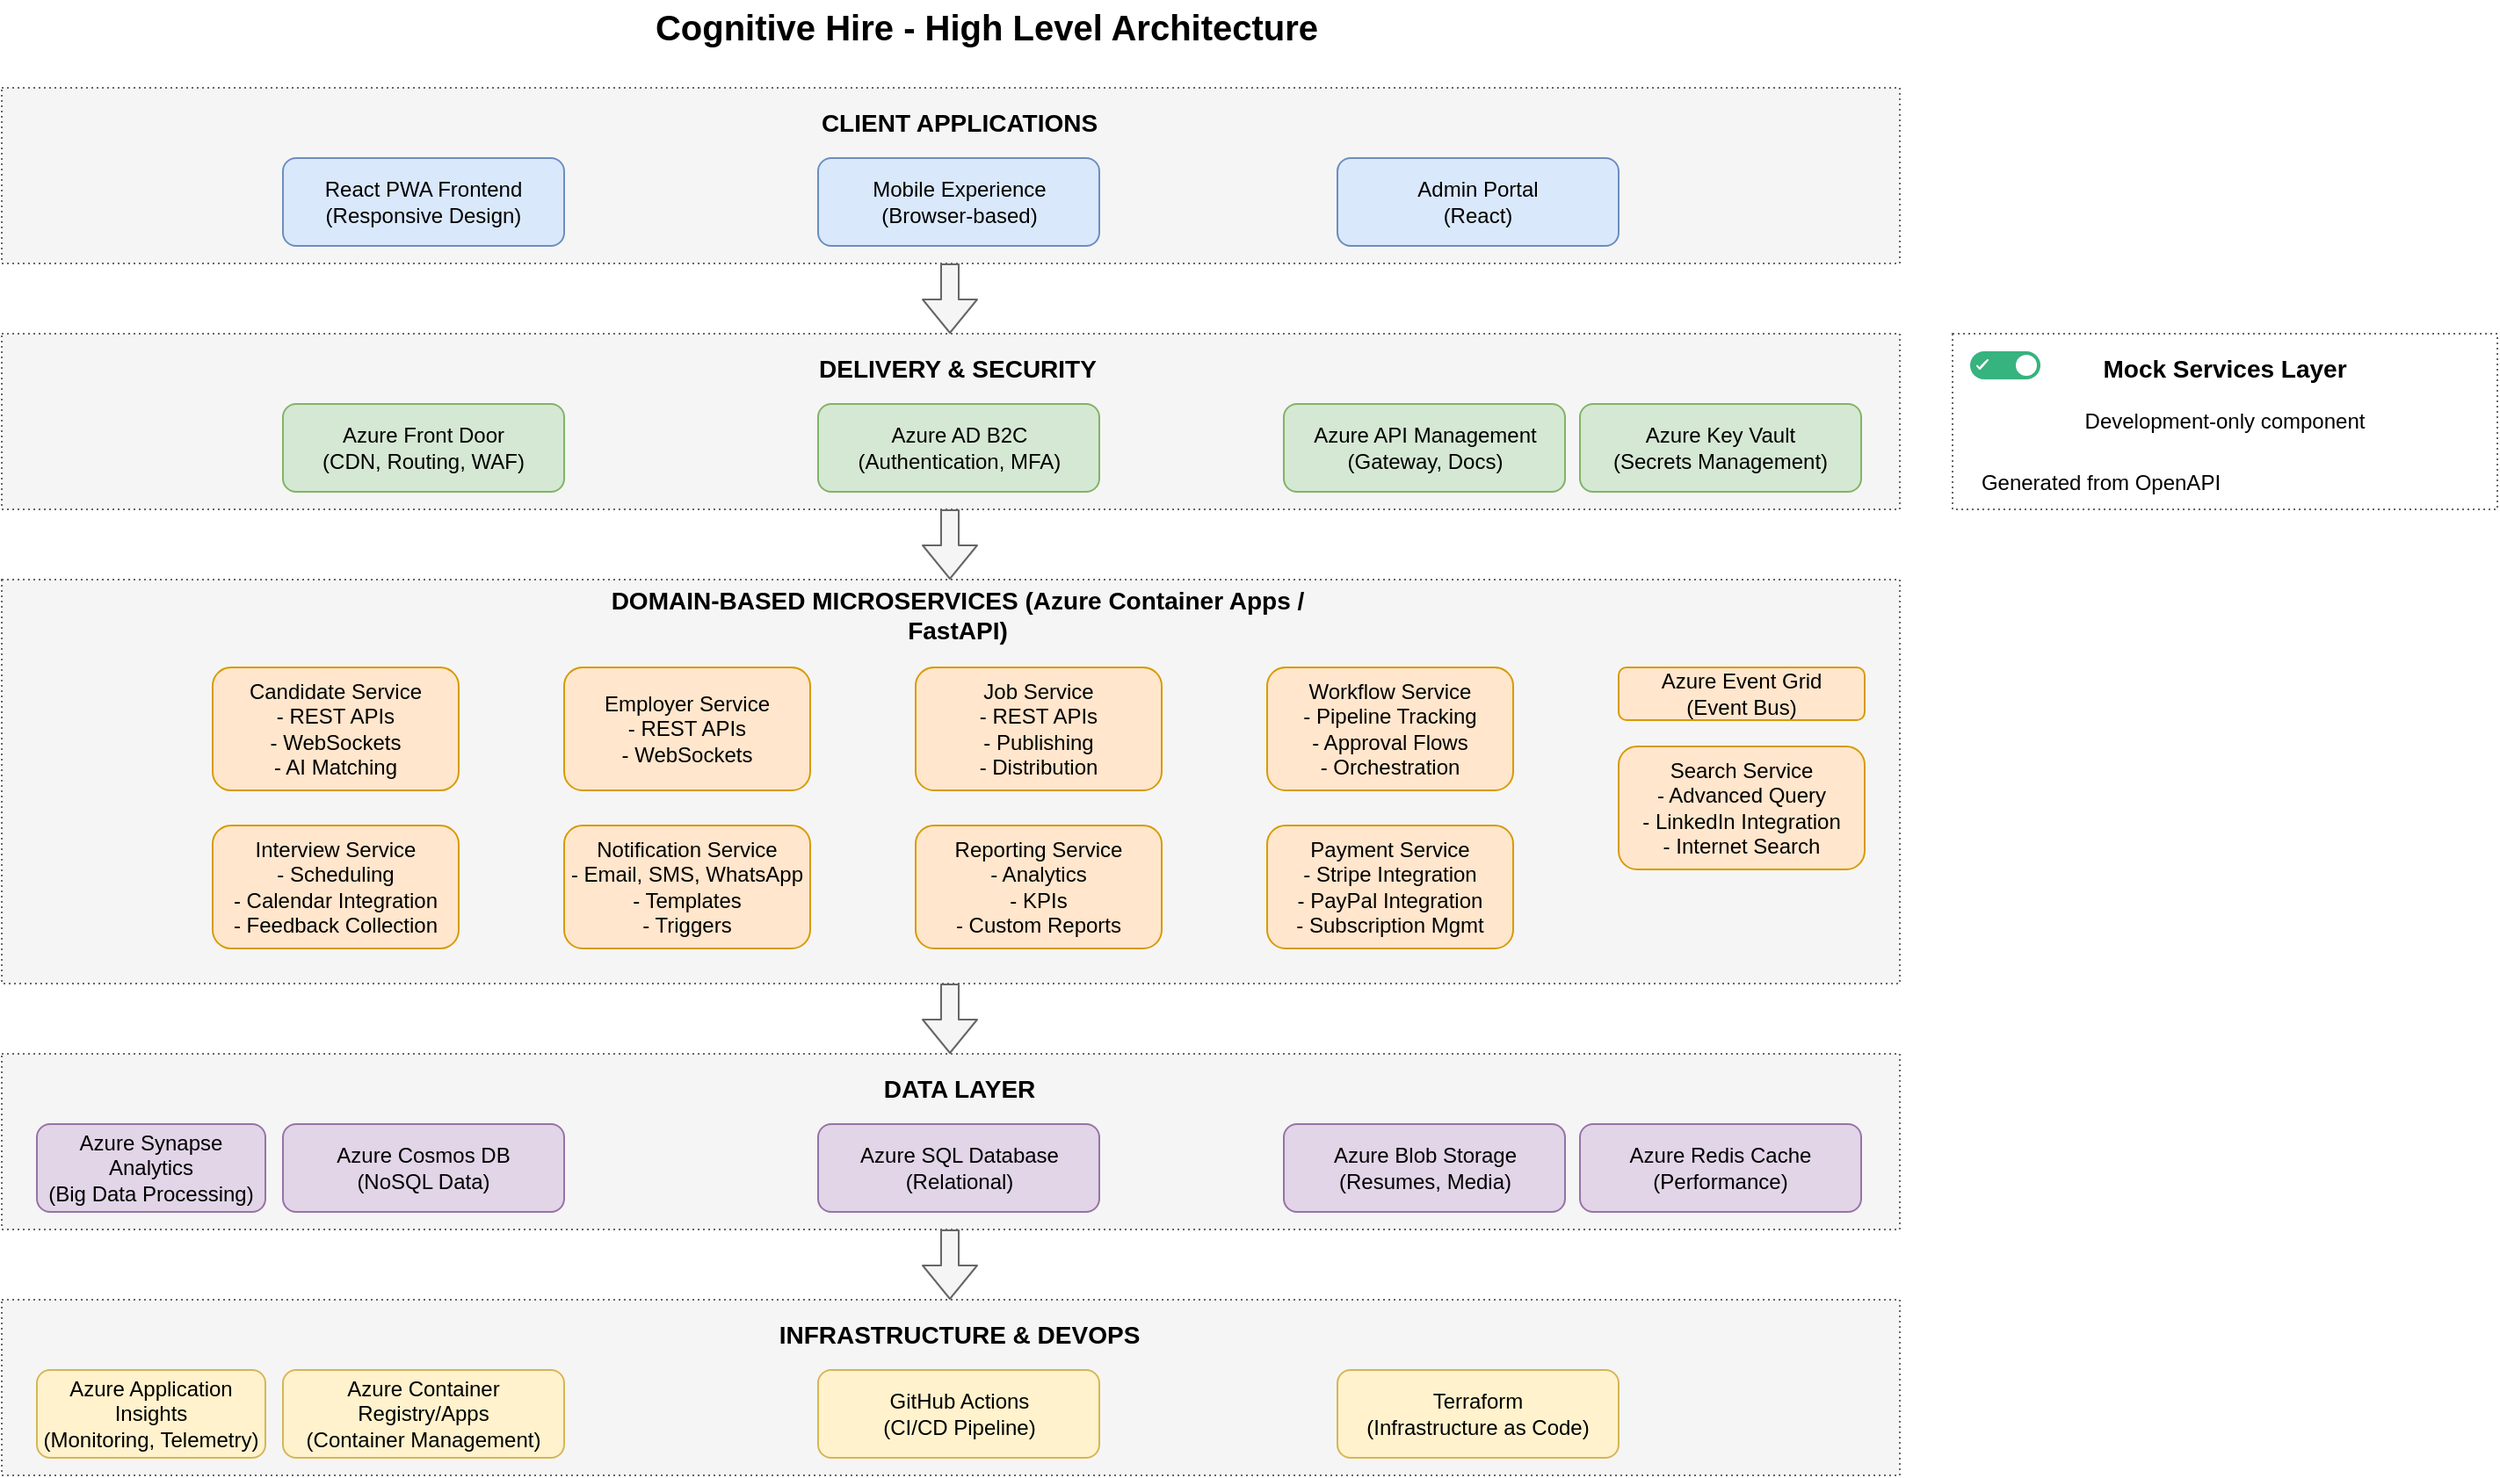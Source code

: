 <mxfile>
    <diagram id="U1vcYQol0Dq-Bb2WOaCl" name="Page-1">
        <mxGraphModel dx="574" dy="817" grid="1" gridSize="10" guides="1" tooltips="1" connect="1" arrows="1" fold="1" page="1" pageScale="1" pageWidth="827" pageHeight="1169" background="none" math="0" shadow="0">
            <root>
                <mxCell id="0"/>
                <mxCell id="1" parent="0"/>
                <mxCell id="2" value="Cognitive Hire - High Level Architecture" style="text;html=1;strokeColor=none;fillColor=none;align=center;verticalAlign=middle;whiteSpace=wrap;rounded=0;fontSize=20;fontStyle=1" parent="1" vertex="1">
                    <mxGeometry x="399.5" y="20" width="400.5" height="30" as="geometry"/>
                </mxCell>
                <mxCell id="3" value="" style="rounded=0;whiteSpace=wrap;html=1;fillColor=#F5F5F5;strokeColor=#666666;dashed=1;dashPattern=1 2;fontSize=12;" parent="1" vertex="1">
                    <mxGeometry x="40" y="70" width="1080" height="100" as="geometry"/>
                </mxCell>
                <mxCell id="4" value="CLIENT APPLICATIONS" style="text;html=1;strokeColor=none;fillColor=none;align=center;verticalAlign=middle;whiteSpace=wrap;rounded=0;fontStyle=1;fontSize=14;" parent="1" vertex="1">
                    <mxGeometry x="469.5" y="80" width="230" height="20" as="geometry"/>
                </mxCell>
                <mxCell id="5" value="React PWA Frontend&lt;br&gt;(Responsive Design)" style="rounded=1;whiteSpace=wrap;html=1;fillColor=#dae8fc;strokeColor=#6c8ebf;" parent="1" vertex="1">
                    <mxGeometry x="200" y="110" width="160" height="50" as="geometry"/>
                </mxCell>
                <mxCell id="6" value="Mobile Experience&lt;br&gt;(Browser-based)" style="rounded=1;whiteSpace=wrap;html=1;fillColor=#dae8fc;strokeColor=#6c8ebf;" parent="1" vertex="1">
                    <mxGeometry x="504.5" y="110" width="160" height="50" as="geometry"/>
                </mxCell>
                <mxCell id="7" value="Admin Portal&lt;br&gt;(React)" style="rounded=1;whiteSpace=wrap;html=1;fillColor=#dae8fc;strokeColor=#6c8ebf;" parent="1" vertex="1">
                    <mxGeometry x="800" y="110" width="160" height="50" as="geometry"/>
                </mxCell>
                <mxCell id="8" value="" style="shape=flexArrow;endArrow=classic;html=1;fillColor=#f5f5f5;strokeColor=#666666;" parent="1" edge="1">
                    <mxGeometry width="50" height="50" relative="1" as="geometry">
                        <mxPoint x="579.5" y="170" as="sourcePoint"/>
                        <mxPoint x="579.5" y="210" as="targetPoint"/>
                    </mxGeometry>
                </mxCell>
                <mxCell id="9" value="" style="rounded=0;whiteSpace=wrap;html=1;fillColor=#F5F5F5;strokeColor=#666666;dashed=1;dashPattern=1 2;" parent="1" vertex="1">
                    <mxGeometry x="40" y="210" width="1080" height="100" as="geometry"/>
                </mxCell>
                <mxCell id="10" value="DELIVERY &amp; SECURITY" style="text;html=1;strokeColor=none;fillColor=none;align=center;verticalAlign=middle;whiteSpace=wrap;rounded=0;fontStyle=1;fontSize=14;" parent="1" vertex="1">
                    <mxGeometry x="479" y="220" width="210" height="20" as="geometry"/>
                </mxCell>
                <mxCell id="11" value="Azure Front Door&lt;br&gt;(CDN, Routing, WAF)" style="rounded=1;whiteSpace=wrap;html=1;fillColor=#d5e8d4;strokeColor=#82b366;" parent="1" vertex="1">
                    <mxGeometry x="200" y="250" width="160" height="50" as="geometry"/>
                </mxCell>
                <mxCell id="12" value="Azure AD B2C&lt;br&gt;(Authentication, MFA)" style="rounded=1;whiteSpace=wrap;html=1;fillColor=#d5e8d4;strokeColor=#82b366;" parent="1" vertex="1">
                    <mxGeometry x="504.5" y="250" width="160" height="50" as="geometry"/>
                </mxCell>
                <mxCell id="13" value="Azure API Management&lt;br&gt;(Gateway, Docs)" style="rounded=1;whiteSpace=wrap;html=1;fillColor=#d5e8d4;strokeColor=#82b366;" parent="1" vertex="1">
                    <mxGeometry x="769.5" y="250" width="160" height="50" as="geometry"/>
                </mxCell>
                <mxCell id="14" value="" style="shape=flexArrow;endArrow=classic;html=1;fillColor=#f5f5f5;strokeColor=#666666;" parent="1" edge="1">
                    <mxGeometry width="50" height="50" relative="1" as="geometry">
                        <mxPoint x="579.5" y="310" as="sourcePoint"/>
                        <mxPoint x="579.5" y="350" as="targetPoint"/>
                    </mxGeometry>
                </mxCell>
                <mxCell id="15" value="" style="rounded=0;whiteSpace=wrap;html=1;fillColor=#F5F5F5;strokeColor=#666666;dashed=1;dashPattern=1 2;" parent="1" vertex="1">
                    <mxGeometry x="40" y="350" width="1080" height="230" as="geometry"/>
                </mxCell>
                <mxCell id="16" value="DOMAIN-BASED MICROSERVICES (Azure Container Apps / FastAPI)" style="text;html=1;strokeColor=none;fillColor=none;align=center;verticalAlign=middle;whiteSpace=wrap;rounded=0;fontStyle=1;fontSize=14;" parent="1" vertex="1">
                    <mxGeometry x="379" y="360" width="410" height="20" as="geometry"/>
                </mxCell>
                <mxCell id="17" value="Candidate Service&lt;br&gt;- REST APIs&lt;br&gt;- WebSockets&lt;br&gt;- AI Matching" style="rounded=1;whiteSpace=wrap;html=1;fillColor=#ffe6cc;strokeColor=#d79b00;" parent="1" vertex="1">
                    <mxGeometry x="160" y="400" width="140" height="70" as="geometry"/>
                </mxCell>
                <mxCell id="18" value="Employer Service&lt;br&gt;- REST APIs&lt;br&gt;- WebSockets" style="rounded=1;whiteSpace=wrap;html=1;fillColor=#ffe6cc;strokeColor=#d79b00;" parent="1" vertex="1">
                    <mxGeometry x="360" y="400" width="140" height="70" as="geometry"/>
                </mxCell>
                <mxCell id="19" value="Job Service&lt;br&gt;- REST APIs&lt;br&gt;- Publishing&lt;br&gt;- Distribution" style="rounded=1;whiteSpace=wrap;html=1;fillColor=#ffe6cc;strokeColor=#d79b00;" parent="1" vertex="1">
                    <mxGeometry x="560" y="400" width="140" height="70" as="geometry"/>
                </mxCell>
                <mxCell id="20" value="Workflow Service&lt;br&gt;- Pipeline Tracking&lt;br&gt;- Approval Flows&lt;br&gt;- Orchestration" style="rounded=1;whiteSpace=wrap;html=1;fillColor=#ffe6cc;strokeColor=#d79b00;" parent="1" vertex="1">
                    <mxGeometry x="760" y="400" width="140" height="70" as="geometry"/>
                </mxCell>
                <mxCell id="21" value="Interview Service&lt;br&gt;- Scheduling&lt;br&gt;- Calendar Integration&lt;br&gt;- Feedback Collection" style="rounded=1;whiteSpace=wrap;html=1;fillColor=#ffe6cc;strokeColor=#d79b00;" parent="1" vertex="1">
                    <mxGeometry x="160" y="490" width="140" height="70" as="geometry"/>
                </mxCell>
                <mxCell id="22" value="Notification Service&lt;br&gt;- Email, SMS, WhatsApp&lt;br&gt;- Templates&lt;br&gt;- Triggers" style="rounded=1;whiteSpace=wrap;html=1;fillColor=#ffe6cc;strokeColor=#d79b00;" parent="1" vertex="1">
                    <mxGeometry x="360" y="490" width="140" height="70" as="geometry"/>
                </mxCell>
                <mxCell id="23" value="Reporting Service&lt;br&gt;- Analytics&lt;br&gt;- KPIs&lt;br&gt;- Custom Reports" style="rounded=1;whiteSpace=wrap;html=1;fillColor=#ffe6cc;strokeColor=#d79b00;" parent="1" vertex="1">
                    <mxGeometry x="560" y="490" width="140" height="70" as="geometry"/>
                </mxCell>
                <mxCell id="24" value="Payment Service&lt;br&gt;- Stripe Integration&lt;br&gt;- PayPal Integration&lt;br&gt;- Subscription Mgmt" style="rounded=1;whiteSpace=wrap;html=1;fillColor=#ffe6cc;strokeColor=#d79b00;" parent="1" vertex="1">
                    <mxGeometry x="760" y="490" width="140" height="70" as="geometry"/>
                </mxCell>
                <mxCell id="25" value="Search Service&lt;br&gt;- Advanced Query&lt;br&gt;- LinkedIn Integration&lt;br&gt;- Internet Search" style="rounded=1;whiteSpace=wrap;html=1;fillColor=#ffe6cc;strokeColor=#d79b00;" parent="1" vertex="1">
                    <mxGeometry x="960" y="445" width="140" height="70" as="geometry"/>
                </mxCell>
                <mxCell id="26" value="" style="shape=flexArrow;endArrow=classic;html=1;fillColor=#f5f5f5;strokeColor=#666666;" parent="1" edge="1">
                    <mxGeometry width="50" height="50" relative="1" as="geometry">
                        <mxPoint x="579.5" y="580" as="sourcePoint"/>
                        <mxPoint x="579.5" y="620" as="targetPoint"/>
                    </mxGeometry>
                </mxCell>
                <mxCell id="27" value="" style="rounded=0;whiteSpace=wrap;html=1;fillColor=#F5F5F5;strokeColor=#666666;dashed=1;dashPattern=1 2;" parent="1" vertex="1">
                    <mxGeometry x="40" y="620" width="1080" height="100" as="geometry"/>
                </mxCell>
                <mxCell id="28" value="DATA LAYER" style="text;html=1;strokeColor=none;fillColor=none;align=center;verticalAlign=middle;whiteSpace=wrap;rounded=0;fontStyle=1;fontSize=14;" parent="1" vertex="1">
                    <mxGeometry x="504.5" y="630" width="160" height="20" as="geometry"/>
                </mxCell>
                <mxCell id="29" value="Azure Cosmos DB&lt;br&gt;(NoSQL Data)" style="rounded=1;whiteSpace=wrap;html=1;fillColor=#e1d5e7;strokeColor=#9673a6;" parent="1" vertex="1">
                    <mxGeometry x="200" y="660" width="160" height="50" as="geometry"/>
                </mxCell>
                <mxCell id="30" value="Azure SQL Database&lt;br&gt;(Relational)" style="rounded=1;whiteSpace=wrap;html=1;fillColor=#e1d5e7;strokeColor=#9673a6;" parent="1" vertex="1">
                    <mxGeometry x="504.5" y="660" width="160" height="50" as="geometry"/>
                </mxCell>
                <mxCell id="31" value="Azure Blob Storage&lt;br&gt;(Resumes, Media)" style="rounded=1;whiteSpace=wrap;html=1;fillColor=#e1d5e7;strokeColor=#9673a6;" parent="1" vertex="1">
                    <mxGeometry x="769.5" y="660" width="160" height="50" as="geometry"/>
                </mxCell>
                <mxCell id="32" value="" style="shape=flexArrow;endArrow=classic;html=1;fillColor=#f5f5f5;strokeColor=#666666;" parent="1" edge="1">
                    <mxGeometry width="50" height="50" relative="1" as="geometry">
                        <mxPoint x="579.5" y="720" as="sourcePoint"/>
                        <mxPoint x="579.5" y="760" as="targetPoint"/>
                    </mxGeometry>
                </mxCell>
                <mxCell id="33" value="" style="rounded=0;whiteSpace=wrap;html=1;fillColor=#F5F5F5;strokeColor=#666666;dashed=1;dashPattern=1 2;" parent="1" vertex="1">
                    <mxGeometry x="40" y="760" width="1080" height="100" as="geometry"/>
                </mxCell>
                <mxCell id="34" value="INFRASTRUCTURE &amp; DEVOPS" style="text;html=1;strokeColor=none;fillColor=none;align=center;verticalAlign=middle;whiteSpace=wrap;rounded=0;fontStyle=1;fontSize=14;" parent="1" vertex="1">
                    <mxGeometry x="469.5" y="770" width="230" height="20" as="geometry"/>
                </mxCell>
                <mxCell id="35" value="Azure Container Registry/Apps&lt;br&gt;(Container Management)" style="rounded=1;whiteSpace=wrap;html=1;fillColor=#fff2cc;strokeColor=#d6b656;" parent="1" vertex="1">
                    <mxGeometry x="200" y="800" width="160" height="50" as="geometry"/>
                </mxCell>
                <mxCell id="36" value="GitHub Actions&lt;br&gt;(CI/CD Pipeline)" style="rounded=1;whiteSpace=wrap;html=1;fillColor=#fff2cc;strokeColor=#d6b656;" parent="1" vertex="1">
                    <mxGeometry x="504.5" y="800" width="160" height="50" as="geometry"/>
                </mxCell>
                <mxCell id="37" value="Terraform&lt;br&gt;(Infrastructure as Code)" style="rounded=1;whiteSpace=wrap;html=1;fillColor=#fff2cc;strokeColor=#d6b656;" parent="1" vertex="1">
                    <mxGeometry x="800" y="800" width="160" height="50" as="geometry"/>
                </mxCell>
                <mxCell id="38" value="Azure Key Vault&lt;br&gt;(Secrets Management)" style="rounded=1;whiteSpace=wrap;html=1;fillColor=#d5e8d4;strokeColor=#82b366;" parent="1" vertex="1">
                    <mxGeometry x="938" y="250" width="160" height="50" as="geometry"/>
                </mxCell>
                <mxCell id="39" value="Azure Redis Cache&lt;br&gt;(Performance)" style="rounded=1;whiteSpace=wrap;html=1;fillColor=#e1d5e7;strokeColor=#9673a6;" parent="1" vertex="1">
                    <mxGeometry x="938" y="660" width="160" height="50" as="geometry"/>
                </mxCell>
                <mxCell id="40" value="Azure Application Insights&lt;br&gt;(Monitoring, Telemetry)" style="rounded=1;whiteSpace=wrap;html=1;fillColor=#fff2cc;strokeColor=#d6b656;" parent="1" vertex="1">
                    <mxGeometry x="60" y="800" width="130" height="50" as="geometry"/>
                </mxCell>
                <mxCell id="41" value="Azure Synapse Analytics&lt;br&gt;(Big Data Processing)" style="rounded=1;whiteSpace=wrap;html=1;fillColor=#e1d5e7;strokeColor=#9673a6;" parent="1" vertex="1">
                    <mxGeometry x="60" y="660" width="130" height="50" as="geometry"/>
                </mxCell>
                <mxCell id="43" value="Azure Event Grid&lt;br&gt;(Event Bus)" style="rounded=1;whiteSpace=wrap;html=1;fillColor=#ffe6cc;strokeColor=#d79b00;" parent="1" vertex="1">
                    <mxGeometry x="960" y="400" width="140" height="30" as="geometry"/>
                </mxCell>
                <mxCell id="44" value="Development-only component" style="rounded=0;whiteSpace=wrap;html=1;fillColor=light-dark(#FFFFFF,#663300);strokeColor=#666666;dashed=1;dashPattern=1 2;" vertex="1" parent="1">
                    <mxGeometry x="1150" y="210" width="310" height="100" as="geometry"/>
                </mxCell>
                <mxCell id="45" value="Mock Services Layer" style="text;html=1;strokeColor=none;fillColor=none;align=center;verticalAlign=middle;whiteSpace=wrap;rounded=0;fontStyle=1;fontSize=14;" vertex="1" parent="1">
                    <mxGeometry x="1200" y="220" width="210" height="20" as="geometry"/>
                </mxCell>
                <mxCell id="46" value="" style="fillColor=#36B37E;strokeColor=none;rounded=1;arcSize=50;sketch=0;hachureGap=4;pointerEvents=0;fontFamily=Architects Daughter;fontSource=https%3A%2F%2Ffonts.googleapis.com%2Fcss%3Ffamily%3DArchitects%2BDaughter;fontSize=20;" vertex="1" parent="1">
                    <mxGeometry x="1160" y="220" width="40" height="16" as="geometry"/>
                </mxCell>
                <mxCell id="47" value="" style="shape=ellipse;strokeColor=none;fillColor=#ffffff;sketch=0;hachureGap=4;pointerEvents=0;fontFamily=Architects Daughter;fontSource=https%3A%2F%2Ffonts.googleapis.com%2Fcss%3Ffamily%3DArchitects%2BDaughter;fontSize=20;" vertex="1" parent="46">
                    <mxGeometry x="1" y="0.5" width="12" height="12" relative="1" as="geometry">
                        <mxPoint x="-14" y="-6" as="offset"/>
                    </mxGeometry>
                </mxCell>
                <mxCell id="48" value="" style="html=1;shadow=0;dashed=0;shape=mxgraph.atlassian.check;strokeColor=#ffffff;sketch=1;hachureGap=4;pointerEvents=0;fontFamily=Architects Daughter;fontSource=https%3A%2F%2Ffonts.googleapis.com%2Fcss%3Ffamily%3DArchitects%2BDaughter;fontSize=20;" vertex="1" parent="46">
                    <mxGeometry y="0.5" width="6" height="5" relative="1" as="geometry">
                        <mxPoint x="4" y="-3" as="offset"/>
                    </mxGeometry>
                </mxCell>
                <mxCell id="57" value="Generated from OpenAPI" style="text;html=1;align=center;verticalAlign=middle;whiteSpace=wrap;rounded=0;" vertex="1" parent="1">
                    <mxGeometry x="1160" y="280" width="149" height="30" as="geometry"/>
                </mxCell>
            </root>
        </mxGraphModel>
    </diagram>
</mxfile>